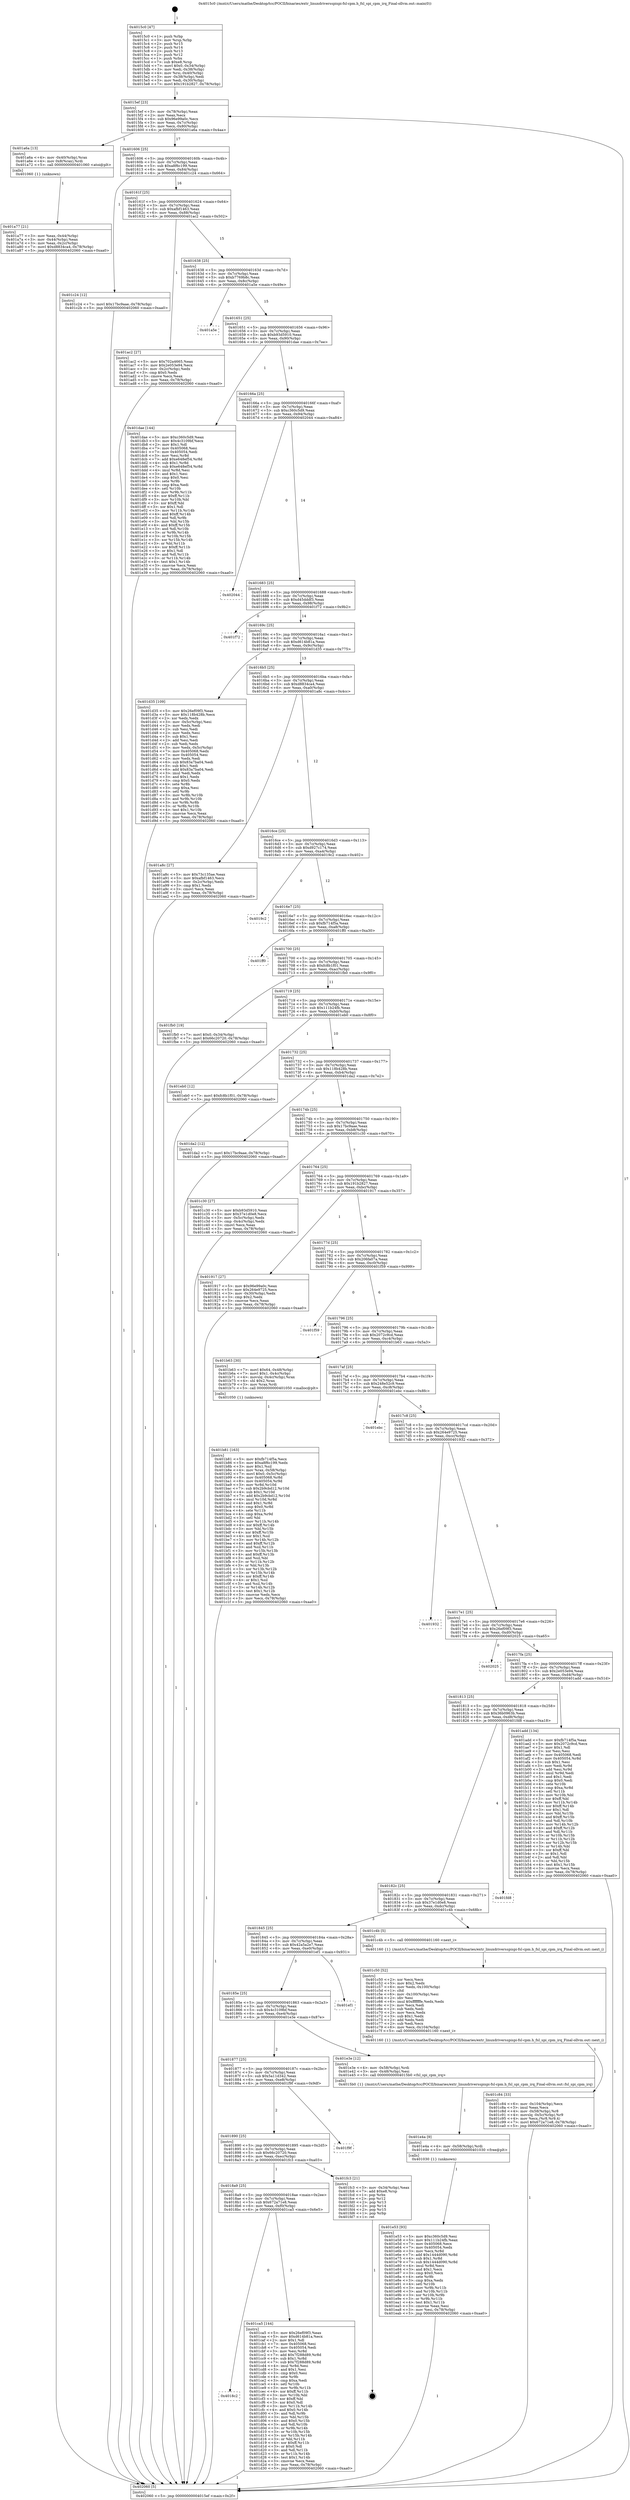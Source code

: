digraph "0x4015c0" {
  label = "0x4015c0 (/mnt/c/Users/mathe/Desktop/tcc/POCII/binaries/extr_linuxdriversspispi-fsl-cpm.h_fsl_spi_cpm_irq_Final-ollvm.out::main(0))"
  labelloc = "t"
  node[shape=record]

  Entry [label="",width=0.3,height=0.3,shape=circle,fillcolor=black,style=filled]
  "0x4015ef" [label="{
     0x4015ef [23]\l
     | [instrs]\l
     &nbsp;&nbsp;0x4015ef \<+3\>: mov -0x78(%rbp),%eax\l
     &nbsp;&nbsp;0x4015f2 \<+2\>: mov %eax,%ecx\l
     &nbsp;&nbsp;0x4015f4 \<+6\>: sub $0x96e99a0c,%ecx\l
     &nbsp;&nbsp;0x4015fa \<+3\>: mov %eax,-0x7c(%rbp)\l
     &nbsp;&nbsp;0x4015fd \<+3\>: mov %ecx,-0x80(%rbp)\l
     &nbsp;&nbsp;0x401600 \<+6\>: je 0000000000401a6a \<main+0x4aa\>\l
  }"]
  "0x401a6a" [label="{
     0x401a6a [13]\l
     | [instrs]\l
     &nbsp;&nbsp;0x401a6a \<+4\>: mov -0x40(%rbp),%rax\l
     &nbsp;&nbsp;0x401a6e \<+4\>: mov 0x8(%rax),%rdi\l
     &nbsp;&nbsp;0x401a72 \<+5\>: call 0000000000401060 \<atoi@plt\>\l
     | [calls]\l
     &nbsp;&nbsp;0x401060 \{1\} (unknown)\l
  }"]
  "0x401606" [label="{
     0x401606 [25]\l
     | [instrs]\l
     &nbsp;&nbsp;0x401606 \<+5\>: jmp 000000000040160b \<main+0x4b\>\l
     &nbsp;&nbsp;0x40160b \<+3\>: mov -0x7c(%rbp),%eax\l
     &nbsp;&nbsp;0x40160e \<+5\>: sub $0xa8f6c199,%eax\l
     &nbsp;&nbsp;0x401613 \<+6\>: mov %eax,-0x84(%rbp)\l
     &nbsp;&nbsp;0x401619 \<+6\>: je 0000000000401c24 \<main+0x664\>\l
  }"]
  Exit [label="",width=0.3,height=0.3,shape=circle,fillcolor=black,style=filled,peripheries=2]
  "0x401c24" [label="{
     0x401c24 [12]\l
     | [instrs]\l
     &nbsp;&nbsp;0x401c24 \<+7\>: movl $0x17bc9aae,-0x78(%rbp)\l
     &nbsp;&nbsp;0x401c2b \<+5\>: jmp 0000000000402060 \<main+0xaa0\>\l
  }"]
  "0x40161f" [label="{
     0x40161f [25]\l
     | [instrs]\l
     &nbsp;&nbsp;0x40161f \<+5\>: jmp 0000000000401624 \<main+0x64\>\l
     &nbsp;&nbsp;0x401624 \<+3\>: mov -0x7c(%rbp),%eax\l
     &nbsp;&nbsp;0x401627 \<+5\>: sub $0xafbf1463,%eax\l
     &nbsp;&nbsp;0x40162c \<+6\>: mov %eax,-0x88(%rbp)\l
     &nbsp;&nbsp;0x401632 \<+6\>: je 0000000000401ac2 \<main+0x502\>\l
  }"]
  "0x401e53" [label="{
     0x401e53 [93]\l
     | [instrs]\l
     &nbsp;&nbsp;0x401e53 \<+5\>: mov $0xc360c5d9,%esi\l
     &nbsp;&nbsp;0x401e58 \<+5\>: mov $0x111b24fb,%eax\l
     &nbsp;&nbsp;0x401e5d \<+7\>: mov 0x405068,%ecx\l
     &nbsp;&nbsp;0x401e64 \<+7\>: mov 0x405054,%edx\l
     &nbsp;&nbsp;0x401e6b \<+3\>: mov %ecx,%r8d\l
     &nbsp;&nbsp;0x401e6e \<+7\>: add $0x1444d090,%r8d\l
     &nbsp;&nbsp;0x401e75 \<+4\>: sub $0x1,%r8d\l
     &nbsp;&nbsp;0x401e79 \<+7\>: sub $0x1444d090,%r8d\l
     &nbsp;&nbsp;0x401e80 \<+4\>: imul %r8d,%ecx\l
     &nbsp;&nbsp;0x401e84 \<+3\>: and $0x1,%ecx\l
     &nbsp;&nbsp;0x401e87 \<+3\>: cmp $0x0,%ecx\l
     &nbsp;&nbsp;0x401e8a \<+4\>: sete %r9b\l
     &nbsp;&nbsp;0x401e8e \<+3\>: cmp $0xa,%edx\l
     &nbsp;&nbsp;0x401e91 \<+4\>: setl %r10b\l
     &nbsp;&nbsp;0x401e95 \<+3\>: mov %r9b,%r11b\l
     &nbsp;&nbsp;0x401e98 \<+3\>: and %r10b,%r11b\l
     &nbsp;&nbsp;0x401e9b \<+3\>: xor %r10b,%r9b\l
     &nbsp;&nbsp;0x401e9e \<+3\>: or %r9b,%r11b\l
     &nbsp;&nbsp;0x401ea1 \<+4\>: test $0x1,%r11b\l
     &nbsp;&nbsp;0x401ea5 \<+3\>: cmovne %eax,%esi\l
     &nbsp;&nbsp;0x401ea8 \<+3\>: mov %esi,-0x78(%rbp)\l
     &nbsp;&nbsp;0x401eab \<+5\>: jmp 0000000000402060 \<main+0xaa0\>\l
  }"]
  "0x401ac2" [label="{
     0x401ac2 [27]\l
     | [instrs]\l
     &nbsp;&nbsp;0x401ac2 \<+5\>: mov $0x702a4665,%eax\l
     &nbsp;&nbsp;0x401ac7 \<+5\>: mov $0x2e053e94,%ecx\l
     &nbsp;&nbsp;0x401acc \<+3\>: mov -0x2c(%rbp),%edx\l
     &nbsp;&nbsp;0x401acf \<+3\>: cmp $0x0,%edx\l
     &nbsp;&nbsp;0x401ad2 \<+3\>: cmove %ecx,%eax\l
     &nbsp;&nbsp;0x401ad5 \<+3\>: mov %eax,-0x78(%rbp)\l
     &nbsp;&nbsp;0x401ad8 \<+5\>: jmp 0000000000402060 \<main+0xaa0\>\l
  }"]
  "0x401638" [label="{
     0x401638 [25]\l
     | [instrs]\l
     &nbsp;&nbsp;0x401638 \<+5\>: jmp 000000000040163d \<main+0x7d\>\l
     &nbsp;&nbsp;0x40163d \<+3\>: mov -0x7c(%rbp),%eax\l
     &nbsp;&nbsp;0x401640 \<+5\>: sub $0xb7769b8c,%eax\l
     &nbsp;&nbsp;0x401645 \<+6\>: mov %eax,-0x8c(%rbp)\l
     &nbsp;&nbsp;0x40164b \<+6\>: je 0000000000401a5e \<main+0x49e\>\l
  }"]
  "0x401e4a" [label="{
     0x401e4a [9]\l
     | [instrs]\l
     &nbsp;&nbsp;0x401e4a \<+4\>: mov -0x58(%rbp),%rdi\l
     &nbsp;&nbsp;0x401e4e \<+5\>: call 0000000000401030 \<free@plt\>\l
     | [calls]\l
     &nbsp;&nbsp;0x401030 \{1\} (unknown)\l
  }"]
  "0x401a5e" [label="{
     0x401a5e\l
  }", style=dashed]
  "0x401651" [label="{
     0x401651 [25]\l
     | [instrs]\l
     &nbsp;&nbsp;0x401651 \<+5\>: jmp 0000000000401656 \<main+0x96\>\l
     &nbsp;&nbsp;0x401656 \<+3\>: mov -0x7c(%rbp),%eax\l
     &nbsp;&nbsp;0x401659 \<+5\>: sub $0xb93d5910,%eax\l
     &nbsp;&nbsp;0x40165e \<+6\>: mov %eax,-0x90(%rbp)\l
     &nbsp;&nbsp;0x401664 \<+6\>: je 0000000000401dae \<main+0x7ee\>\l
  }"]
  "0x4018c2" [label="{
     0x4018c2\l
  }", style=dashed]
  "0x401dae" [label="{
     0x401dae [144]\l
     | [instrs]\l
     &nbsp;&nbsp;0x401dae \<+5\>: mov $0xc360c5d9,%eax\l
     &nbsp;&nbsp;0x401db3 \<+5\>: mov $0x4c3109bf,%ecx\l
     &nbsp;&nbsp;0x401db8 \<+2\>: mov $0x1,%dl\l
     &nbsp;&nbsp;0x401dba \<+7\>: mov 0x405068,%esi\l
     &nbsp;&nbsp;0x401dc1 \<+7\>: mov 0x405054,%edi\l
     &nbsp;&nbsp;0x401dc8 \<+3\>: mov %esi,%r8d\l
     &nbsp;&nbsp;0x401dcb \<+7\>: add $0xe648ef54,%r8d\l
     &nbsp;&nbsp;0x401dd2 \<+4\>: sub $0x1,%r8d\l
     &nbsp;&nbsp;0x401dd6 \<+7\>: sub $0xe648ef54,%r8d\l
     &nbsp;&nbsp;0x401ddd \<+4\>: imul %r8d,%esi\l
     &nbsp;&nbsp;0x401de1 \<+3\>: and $0x1,%esi\l
     &nbsp;&nbsp;0x401de4 \<+3\>: cmp $0x0,%esi\l
     &nbsp;&nbsp;0x401de7 \<+4\>: sete %r9b\l
     &nbsp;&nbsp;0x401deb \<+3\>: cmp $0xa,%edi\l
     &nbsp;&nbsp;0x401dee \<+4\>: setl %r10b\l
     &nbsp;&nbsp;0x401df2 \<+3\>: mov %r9b,%r11b\l
     &nbsp;&nbsp;0x401df5 \<+4\>: xor $0xff,%r11b\l
     &nbsp;&nbsp;0x401df9 \<+3\>: mov %r10b,%bl\l
     &nbsp;&nbsp;0x401dfc \<+3\>: xor $0xff,%bl\l
     &nbsp;&nbsp;0x401dff \<+3\>: xor $0x1,%dl\l
     &nbsp;&nbsp;0x401e02 \<+3\>: mov %r11b,%r14b\l
     &nbsp;&nbsp;0x401e05 \<+4\>: and $0xff,%r14b\l
     &nbsp;&nbsp;0x401e09 \<+3\>: and %dl,%r9b\l
     &nbsp;&nbsp;0x401e0c \<+3\>: mov %bl,%r15b\l
     &nbsp;&nbsp;0x401e0f \<+4\>: and $0xff,%r15b\l
     &nbsp;&nbsp;0x401e13 \<+3\>: and %dl,%r10b\l
     &nbsp;&nbsp;0x401e16 \<+3\>: or %r9b,%r14b\l
     &nbsp;&nbsp;0x401e19 \<+3\>: or %r10b,%r15b\l
     &nbsp;&nbsp;0x401e1c \<+3\>: xor %r15b,%r14b\l
     &nbsp;&nbsp;0x401e1f \<+3\>: or %bl,%r11b\l
     &nbsp;&nbsp;0x401e22 \<+4\>: xor $0xff,%r11b\l
     &nbsp;&nbsp;0x401e26 \<+3\>: or $0x1,%dl\l
     &nbsp;&nbsp;0x401e29 \<+3\>: and %dl,%r11b\l
     &nbsp;&nbsp;0x401e2c \<+3\>: or %r11b,%r14b\l
     &nbsp;&nbsp;0x401e2f \<+4\>: test $0x1,%r14b\l
     &nbsp;&nbsp;0x401e33 \<+3\>: cmovne %ecx,%eax\l
     &nbsp;&nbsp;0x401e36 \<+3\>: mov %eax,-0x78(%rbp)\l
     &nbsp;&nbsp;0x401e39 \<+5\>: jmp 0000000000402060 \<main+0xaa0\>\l
  }"]
  "0x40166a" [label="{
     0x40166a [25]\l
     | [instrs]\l
     &nbsp;&nbsp;0x40166a \<+5\>: jmp 000000000040166f \<main+0xaf\>\l
     &nbsp;&nbsp;0x40166f \<+3\>: mov -0x7c(%rbp),%eax\l
     &nbsp;&nbsp;0x401672 \<+5\>: sub $0xc360c5d9,%eax\l
     &nbsp;&nbsp;0x401677 \<+6\>: mov %eax,-0x94(%rbp)\l
     &nbsp;&nbsp;0x40167d \<+6\>: je 0000000000402044 \<main+0xa84\>\l
  }"]
  "0x401ca5" [label="{
     0x401ca5 [144]\l
     | [instrs]\l
     &nbsp;&nbsp;0x401ca5 \<+5\>: mov $0x26ef09f3,%eax\l
     &nbsp;&nbsp;0x401caa \<+5\>: mov $0xd614b81a,%ecx\l
     &nbsp;&nbsp;0x401caf \<+2\>: mov $0x1,%dl\l
     &nbsp;&nbsp;0x401cb1 \<+7\>: mov 0x405068,%esi\l
     &nbsp;&nbsp;0x401cb8 \<+7\>: mov 0x405054,%edi\l
     &nbsp;&nbsp;0x401cbf \<+3\>: mov %esi,%r8d\l
     &nbsp;&nbsp;0x401cc2 \<+7\>: add $0x7f288d89,%r8d\l
     &nbsp;&nbsp;0x401cc9 \<+4\>: sub $0x1,%r8d\l
     &nbsp;&nbsp;0x401ccd \<+7\>: sub $0x7f288d89,%r8d\l
     &nbsp;&nbsp;0x401cd4 \<+4\>: imul %r8d,%esi\l
     &nbsp;&nbsp;0x401cd8 \<+3\>: and $0x1,%esi\l
     &nbsp;&nbsp;0x401cdb \<+3\>: cmp $0x0,%esi\l
     &nbsp;&nbsp;0x401cde \<+4\>: sete %r9b\l
     &nbsp;&nbsp;0x401ce2 \<+3\>: cmp $0xa,%edi\l
     &nbsp;&nbsp;0x401ce5 \<+4\>: setl %r10b\l
     &nbsp;&nbsp;0x401ce9 \<+3\>: mov %r9b,%r11b\l
     &nbsp;&nbsp;0x401cec \<+4\>: xor $0xff,%r11b\l
     &nbsp;&nbsp;0x401cf0 \<+3\>: mov %r10b,%bl\l
     &nbsp;&nbsp;0x401cf3 \<+3\>: xor $0xff,%bl\l
     &nbsp;&nbsp;0x401cf6 \<+3\>: xor $0x0,%dl\l
     &nbsp;&nbsp;0x401cf9 \<+3\>: mov %r11b,%r14b\l
     &nbsp;&nbsp;0x401cfc \<+4\>: and $0x0,%r14b\l
     &nbsp;&nbsp;0x401d00 \<+3\>: and %dl,%r9b\l
     &nbsp;&nbsp;0x401d03 \<+3\>: mov %bl,%r15b\l
     &nbsp;&nbsp;0x401d06 \<+4\>: and $0x0,%r15b\l
     &nbsp;&nbsp;0x401d0a \<+3\>: and %dl,%r10b\l
     &nbsp;&nbsp;0x401d0d \<+3\>: or %r9b,%r14b\l
     &nbsp;&nbsp;0x401d10 \<+3\>: or %r10b,%r15b\l
     &nbsp;&nbsp;0x401d13 \<+3\>: xor %r15b,%r14b\l
     &nbsp;&nbsp;0x401d16 \<+3\>: or %bl,%r11b\l
     &nbsp;&nbsp;0x401d19 \<+4\>: xor $0xff,%r11b\l
     &nbsp;&nbsp;0x401d1d \<+3\>: or $0x0,%dl\l
     &nbsp;&nbsp;0x401d20 \<+3\>: and %dl,%r11b\l
     &nbsp;&nbsp;0x401d23 \<+3\>: or %r11b,%r14b\l
     &nbsp;&nbsp;0x401d26 \<+4\>: test $0x1,%r14b\l
     &nbsp;&nbsp;0x401d2a \<+3\>: cmovne %ecx,%eax\l
     &nbsp;&nbsp;0x401d2d \<+3\>: mov %eax,-0x78(%rbp)\l
     &nbsp;&nbsp;0x401d30 \<+5\>: jmp 0000000000402060 \<main+0xaa0\>\l
  }"]
  "0x402044" [label="{
     0x402044\l
  }", style=dashed]
  "0x401683" [label="{
     0x401683 [25]\l
     | [instrs]\l
     &nbsp;&nbsp;0x401683 \<+5\>: jmp 0000000000401688 \<main+0xc8\>\l
     &nbsp;&nbsp;0x401688 \<+3\>: mov -0x7c(%rbp),%eax\l
     &nbsp;&nbsp;0x40168b \<+5\>: sub $0xd45dddf3,%eax\l
     &nbsp;&nbsp;0x401690 \<+6\>: mov %eax,-0x98(%rbp)\l
     &nbsp;&nbsp;0x401696 \<+6\>: je 0000000000401f72 \<main+0x9b2\>\l
  }"]
  "0x4018a9" [label="{
     0x4018a9 [25]\l
     | [instrs]\l
     &nbsp;&nbsp;0x4018a9 \<+5\>: jmp 00000000004018ae \<main+0x2ee\>\l
     &nbsp;&nbsp;0x4018ae \<+3\>: mov -0x7c(%rbp),%eax\l
     &nbsp;&nbsp;0x4018b1 \<+5\>: sub $0x672a71e8,%eax\l
     &nbsp;&nbsp;0x4018b6 \<+6\>: mov %eax,-0xf0(%rbp)\l
     &nbsp;&nbsp;0x4018bc \<+6\>: je 0000000000401ca5 \<main+0x6e5\>\l
  }"]
  "0x401f72" [label="{
     0x401f72\l
  }", style=dashed]
  "0x40169c" [label="{
     0x40169c [25]\l
     | [instrs]\l
     &nbsp;&nbsp;0x40169c \<+5\>: jmp 00000000004016a1 \<main+0xe1\>\l
     &nbsp;&nbsp;0x4016a1 \<+3\>: mov -0x7c(%rbp),%eax\l
     &nbsp;&nbsp;0x4016a4 \<+5\>: sub $0xd614b81a,%eax\l
     &nbsp;&nbsp;0x4016a9 \<+6\>: mov %eax,-0x9c(%rbp)\l
     &nbsp;&nbsp;0x4016af \<+6\>: je 0000000000401d35 \<main+0x775\>\l
  }"]
  "0x401fc3" [label="{
     0x401fc3 [21]\l
     | [instrs]\l
     &nbsp;&nbsp;0x401fc3 \<+3\>: mov -0x34(%rbp),%eax\l
     &nbsp;&nbsp;0x401fc6 \<+7\>: add $0xe8,%rsp\l
     &nbsp;&nbsp;0x401fcd \<+1\>: pop %rbx\l
     &nbsp;&nbsp;0x401fce \<+2\>: pop %r12\l
     &nbsp;&nbsp;0x401fd0 \<+2\>: pop %r13\l
     &nbsp;&nbsp;0x401fd2 \<+2\>: pop %r14\l
     &nbsp;&nbsp;0x401fd4 \<+2\>: pop %r15\l
     &nbsp;&nbsp;0x401fd6 \<+1\>: pop %rbp\l
     &nbsp;&nbsp;0x401fd7 \<+1\>: ret\l
  }"]
  "0x401d35" [label="{
     0x401d35 [109]\l
     | [instrs]\l
     &nbsp;&nbsp;0x401d35 \<+5\>: mov $0x26ef09f3,%eax\l
     &nbsp;&nbsp;0x401d3a \<+5\>: mov $0x118b428b,%ecx\l
     &nbsp;&nbsp;0x401d3f \<+2\>: xor %edx,%edx\l
     &nbsp;&nbsp;0x401d41 \<+3\>: mov -0x5c(%rbp),%esi\l
     &nbsp;&nbsp;0x401d44 \<+2\>: mov %edx,%edi\l
     &nbsp;&nbsp;0x401d46 \<+2\>: sub %esi,%edi\l
     &nbsp;&nbsp;0x401d48 \<+2\>: mov %edx,%esi\l
     &nbsp;&nbsp;0x401d4a \<+3\>: sub $0x1,%esi\l
     &nbsp;&nbsp;0x401d4d \<+2\>: add %esi,%edi\l
     &nbsp;&nbsp;0x401d4f \<+2\>: sub %edi,%edx\l
     &nbsp;&nbsp;0x401d51 \<+3\>: mov %edx,-0x5c(%rbp)\l
     &nbsp;&nbsp;0x401d54 \<+7\>: mov 0x405068,%edx\l
     &nbsp;&nbsp;0x401d5b \<+7\>: mov 0x405054,%esi\l
     &nbsp;&nbsp;0x401d62 \<+2\>: mov %edx,%edi\l
     &nbsp;&nbsp;0x401d64 \<+6\>: sub $0x83a7ba04,%edi\l
     &nbsp;&nbsp;0x401d6a \<+3\>: sub $0x1,%edi\l
     &nbsp;&nbsp;0x401d6d \<+6\>: add $0x83a7ba04,%edi\l
     &nbsp;&nbsp;0x401d73 \<+3\>: imul %edi,%edx\l
     &nbsp;&nbsp;0x401d76 \<+3\>: and $0x1,%edx\l
     &nbsp;&nbsp;0x401d79 \<+3\>: cmp $0x0,%edx\l
     &nbsp;&nbsp;0x401d7c \<+4\>: sete %r8b\l
     &nbsp;&nbsp;0x401d80 \<+3\>: cmp $0xa,%esi\l
     &nbsp;&nbsp;0x401d83 \<+4\>: setl %r9b\l
     &nbsp;&nbsp;0x401d87 \<+3\>: mov %r8b,%r10b\l
     &nbsp;&nbsp;0x401d8a \<+3\>: and %r9b,%r10b\l
     &nbsp;&nbsp;0x401d8d \<+3\>: xor %r9b,%r8b\l
     &nbsp;&nbsp;0x401d90 \<+3\>: or %r8b,%r10b\l
     &nbsp;&nbsp;0x401d93 \<+4\>: test $0x1,%r10b\l
     &nbsp;&nbsp;0x401d97 \<+3\>: cmovne %ecx,%eax\l
     &nbsp;&nbsp;0x401d9a \<+3\>: mov %eax,-0x78(%rbp)\l
     &nbsp;&nbsp;0x401d9d \<+5\>: jmp 0000000000402060 \<main+0xaa0\>\l
  }"]
  "0x4016b5" [label="{
     0x4016b5 [25]\l
     | [instrs]\l
     &nbsp;&nbsp;0x4016b5 \<+5\>: jmp 00000000004016ba \<main+0xfa\>\l
     &nbsp;&nbsp;0x4016ba \<+3\>: mov -0x7c(%rbp),%eax\l
     &nbsp;&nbsp;0x4016bd \<+5\>: sub $0xd8834ca4,%eax\l
     &nbsp;&nbsp;0x4016c2 \<+6\>: mov %eax,-0xa0(%rbp)\l
     &nbsp;&nbsp;0x4016c8 \<+6\>: je 0000000000401a8c \<main+0x4cc\>\l
  }"]
  "0x401890" [label="{
     0x401890 [25]\l
     | [instrs]\l
     &nbsp;&nbsp;0x401890 \<+5\>: jmp 0000000000401895 \<main+0x2d5\>\l
     &nbsp;&nbsp;0x401895 \<+3\>: mov -0x7c(%rbp),%eax\l
     &nbsp;&nbsp;0x401898 \<+5\>: sub $0x66c20720,%eax\l
     &nbsp;&nbsp;0x40189d \<+6\>: mov %eax,-0xec(%rbp)\l
     &nbsp;&nbsp;0x4018a3 \<+6\>: je 0000000000401fc3 \<main+0xa03\>\l
  }"]
  "0x401a8c" [label="{
     0x401a8c [27]\l
     | [instrs]\l
     &nbsp;&nbsp;0x401a8c \<+5\>: mov $0x73c135ae,%eax\l
     &nbsp;&nbsp;0x401a91 \<+5\>: mov $0xafbf1463,%ecx\l
     &nbsp;&nbsp;0x401a96 \<+3\>: mov -0x2c(%rbp),%edx\l
     &nbsp;&nbsp;0x401a99 \<+3\>: cmp $0x1,%edx\l
     &nbsp;&nbsp;0x401a9c \<+3\>: cmovl %ecx,%eax\l
     &nbsp;&nbsp;0x401a9f \<+3\>: mov %eax,-0x78(%rbp)\l
     &nbsp;&nbsp;0x401aa2 \<+5\>: jmp 0000000000402060 \<main+0xaa0\>\l
  }"]
  "0x4016ce" [label="{
     0x4016ce [25]\l
     | [instrs]\l
     &nbsp;&nbsp;0x4016ce \<+5\>: jmp 00000000004016d3 \<main+0x113\>\l
     &nbsp;&nbsp;0x4016d3 \<+3\>: mov -0x7c(%rbp),%eax\l
     &nbsp;&nbsp;0x4016d6 \<+5\>: sub $0xd927c174,%eax\l
     &nbsp;&nbsp;0x4016db \<+6\>: mov %eax,-0xa4(%rbp)\l
     &nbsp;&nbsp;0x4016e1 \<+6\>: je 00000000004019c2 \<main+0x402\>\l
  }"]
  "0x401f9f" [label="{
     0x401f9f\l
  }", style=dashed]
  "0x4019c2" [label="{
     0x4019c2\l
  }", style=dashed]
  "0x4016e7" [label="{
     0x4016e7 [25]\l
     | [instrs]\l
     &nbsp;&nbsp;0x4016e7 \<+5\>: jmp 00000000004016ec \<main+0x12c\>\l
     &nbsp;&nbsp;0x4016ec \<+3\>: mov -0x7c(%rbp),%eax\l
     &nbsp;&nbsp;0x4016ef \<+5\>: sub $0xfb714f5a,%eax\l
     &nbsp;&nbsp;0x4016f4 \<+6\>: mov %eax,-0xa8(%rbp)\l
     &nbsp;&nbsp;0x4016fa \<+6\>: je 0000000000401ff0 \<main+0xa30\>\l
  }"]
  "0x401877" [label="{
     0x401877 [25]\l
     | [instrs]\l
     &nbsp;&nbsp;0x401877 \<+5\>: jmp 000000000040187c \<main+0x2bc\>\l
     &nbsp;&nbsp;0x40187c \<+3\>: mov -0x7c(%rbp),%eax\l
     &nbsp;&nbsp;0x40187f \<+5\>: sub $0x5a11d342,%eax\l
     &nbsp;&nbsp;0x401884 \<+6\>: mov %eax,-0xe8(%rbp)\l
     &nbsp;&nbsp;0x40188a \<+6\>: je 0000000000401f9f \<main+0x9df\>\l
  }"]
  "0x401ff0" [label="{
     0x401ff0\l
  }", style=dashed]
  "0x401700" [label="{
     0x401700 [25]\l
     | [instrs]\l
     &nbsp;&nbsp;0x401700 \<+5\>: jmp 0000000000401705 \<main+0x145\>\l
     &nbsp;&nbsp;0x401705 \<+3\>: mov -0x7c(%rbp),%eax\l
     &nbsp;&nbsp;0x401708 \<+5\>: sub $0xfc8b1f01,%eax\l
     &nbsp;&nbsp;0x40170d \<+6\>: mov %eax,-0xac(%rbp)\l
     &nbsp;&nbsp;0x401713 \<+6\>: je 0000000000401fb0 \<main+0x9f0\>\l
  }"]
  "0x401e3e" [label="{
     0x401e3e [12]\l
     | [instrs]\l
     &nbsp;&nbsp;0x401e3e \<+4\>: mov -0x58(%rbp),%rdi\l
     &nbsp;&nbsp;0x401e42 \<+3\>: mov -0x48(%rbp),%esi\l
     &nbsp;&nbsp;0x401e45 \<+5\>: call 00000000004015b0 \<fsl_spi_cpm_irq\>\l
     | [calls]\l
     &nbsp;&nbsp;0x4015b0 \{1\} (/mnt/c/Users/mathe/Desktop/tcc/POCII/binaries/extr_linuxdriversspispi-fsl-cpm.h_fsl_spi_cpm_irq_Final-ollvm.out::fsl_spi_cpm_irq)\l
  }"]
  "0x401fb0" [label="{
     0x401fb0 [19]\l
     | [instrs]\l
     &nbsp;&nbsp;0x401fb0 \<+7\>: movl $0x0,-0x34(%rbp)\l
     &nbsp;&nbsp;0x401fb7 \<+7\>: movl $0x66c20720,-0x78(%rbp)\l
     &nbsp;&nbsp;0x401fbe \<+5\>: jmp 0000000000402060 \<main+0xaa0\>\l
  }"]
  "0x401719" [label="{
     0x401719 [25]\l
     | [instrs]\l
     &nbsp;&nbsp;0x401719 \<+5\>: jmp 000000000040171e \<main+0x15e\>\l
     &nbsp;&nbsp;0x40171e \<+3\>: mov -0x7c(%rbp),%eax\l
     &nbsp;&nbsp;0x401721 \<+5\>: sub $0x111b24fb,%eax\l
     &nbsp;&nbsp;0x401726 \<+6\>: mov %eax,-0xb0(%rbp)\l
     &nbsp;&nbsp;0x40172c \<+6\>: je 0000000000401eb0 \<main+0x8f0\>\l
  }"]
  "0x40185e" [label="{
     0x40185e [25]\l
     | [instrs]\l
     &nbsp;&nbsp;0x40185e \<+5\>: jmp 0000000000401863 \<main+0x2a3\>\l
     &nbsp;&nbsp;0x401863 \<+3\>: mov -0x7c(%rbp),%eax\l
     &nbsp;&nbsp;0x401866 \<+5\>: sub $0x4c3109bf,%eax\l
     &nbsp;&nbsp;0x40186b \<+6\>: mov %eax,-0xe4(%rbp)\l
     &nbsp;&nbsp;0x401871 \<+6\>: je 0000000000401e3e \<main+0x87e\>\l
  }"]
  "0x401eb0" [label="{
     0x401eb0 [12]\l
     | [instrs]\l
     &nbsp;&nbsp;0x401eb0 \<+7\>: movl $0xfc8b1f01,-0x78(%rbp)\l
     &nbsp;&nbsp;0x401eb7 \<+5\>: jmp 0000000000402060 \<main+0xaa0\>\l
  }"]
  "0x401732" [label="{
     0x401732 [25]\l
     | [instrs]\l
     &nbsp;&nbsp;0x401732 \<+5\>: jmp 0000000000401737 \<main+0x177\>\l
     &nbsp;&nbsp;0x401737 \<+3\>: mov -0x7c(%rbp),%eax\l
     &nbsp;&nbsp;0x40173a \<+5\>: sub $0x118b428b,%eax\l
     &nbsp;&nbsp;0x40173f \<+6\>: mov %eax,-0xb4(%rbp)\l
     &nbsp;&nbsp;0x401745 \<+6\>: je 0000000000401da2 \<main+0x7e2\>\l
  }"]
  "0x401ef1" [label="{
     0x401ef1\l
  }", style=dashed]
  "0x401da2" [label="{
     0x401da2 [12]\l
     | [instrs]\l
     &nbsp;&nbsp;0x401da2 \<+7\>: movl $0x17bc9aae,-0x78(%rbp)\l
     &nbsp;&nbsp;0x401da9 \<+5\>: jmp 0000000000402060 \<main+0xaa0\>\l
  }"]
  "0x40174b" [label="{
     0x40174b [25]\l
     | [instrs]\l
     &nbsp;&nbsp;0x40174b \<+5\>: jmp 0000000000401750 \<main+0x190\>\l
     &nbsp;&nbsp;0x401750 \<+3\>: mov -0x7c(%rbp),%eax\l
     &nbsp;&nbsp;0x401753 \<+5\>: sub $0x17bc9aae,%eax\l
     &nbsp;&nbsp;0x401758 \<+6\>: mov %eax,-0xb8(%rbp)\l
     &nbsp;&nbsp;0x40175e \<+6\>: je 0000000000401c30 \<main+0x670\>\l
  }"]
  "0x401c84" [label="{
     0x401c84 [33]\l
     | [instrs]\l
     &nbsp;&nbsp;0x401c84 \<+6\>: mov -0x104(%rbp),%ecx\l
     &nbsp;&nbsp;0x401c8a \<+3\>: imul %eax,%ecx\l
     &nbsp;&nbsp;0x401c8d \<+4\>: mov -0x58(%rbp),%r8\l
     &nbsp;&nbsp;0x401c91 \<+4\>: movslq -0x5c(%rbp),%r9\l
     &nbsp;&nbsp;0x401c95 \<+4\>: mov %ecx,(%r8,%r9,4)\l
     &nbsp;&nbsp;0x401c99 \<+7\>: movl $0x672a71e8,-0x78(%rbp)\l
     &nbsp;&nbsp;0x401ca0 \<+5\>: jmp 0000000000402060 \<main+0xaa0\>\l
  }"]
  "0x401c30" [label="{
     0x401c30 [27]\l
     | [instrs]\l
     &nbsp;&nbsp;0x401c30 \<+5\>: mov $0xb93d5910,%eax\l
     &nbsp;&nbsp;0x401c35 \<+5\>: mov $0x37e1d0e8,%ecx\l
     &nbsp;&nbsp;0x401c3a \<+3\>: mov -0x5c(%rbp),%edx\l
     &nbsp;&nbsp;0x401c3d \<+3\>: cmp -0x4c(%rbp),%edx\l
     &nbsp;&nbsp;0x401c40 \<+3\>: cmovl %ecx,%eax\l
     &nbsp;&nbsp;0x401c43 \<+3\>: mov %eax,-0x78(%rbp)\l
     &nbsp;&nbsp;0x401c46 \<+5\>: jmp 0000000000402060 \<main+0xaa0\>\l
  }"]
  "0x401764" [label="{
     0x401764 [25]\l
     | [instrs]\l
     &nbsp;&nbsp;0x401764 \<+5\>: jmp 0000000000401769 \<main+0x1a9\>\l
     &nbsp;&nbsp;0x401769 \<+3\>: mov -0x7c(%rbp),%eax\l
     &nbsp;&nbsp;0x40176c \<+5\>: sub $0x191b2827,%eax\l
     &nbsp;&nbsp;0x401771 \<+6\>: mov %eax,-0xbc(%rbp)\l
     &nbsp;&nbsp;0x401777 \<+6\>: je 0000000000401917 \<main+0x357\>\l
  }"]
  "0x401c50" [label="{
     0x401c50 [52]\l
     | [instrs]\l
     &nbsp;&nbsp;0x401c50 \<+2\>: xor %ecx,%ecx\l
     &nbsp;&nbsp;0x401c52 \<+5\>: mov $0x2,%edx\l
     &nbsp;&nbsp;0x401c57 \<+6\>: mov %edx,-0x100(%rbp)\l
     &nbsp;&nbsp;0x401c5d \<+1\>: cltd\l
     &nbsp;&nbsp;0x401c5e \<+6\>: mov -0x100(%rbp),%esi\l
     &nbsp;&nbsp;0x401c64 \<+2\>: idiv %esi\l
     &nbsp;&nbsp;0x401c66 \<+6\>: imul $0xfffffffe,%edx,%edx\l
     &nbsp;&nbsp;0x401c6c \<+2\>: mov %ecx,%edi\l
     &nbsp;&nbsp;0x401c6e \<+2\>: sub %edx,%edi\l
     &nbsp;&nbsp;0x401c70 \<+2\>: mov %ecx,%edx\l
     &nbsp;&nbsp;0x401c72 \<+3\>: sub $0x1,%edx\l
     &nbsp;&nbsp;0x401c75 \<+2\>: add %edx,%edi\l
     &nbsp;&nbsp;0x401c77 \<+2\>: sub %edi,%ecx\l
     &nbsp;&nbsp;0x401c79 \<+6\>: mov %ecx,-0x104(%rbp)\l
     &nbsp;&nbsp;0x401c7f \<+5\>: call 0000000000401160 \<next_i\>\l
     | [calls]\l
     &nbsp;&nbsp;0x401160 \{1\} (/mnt/c/Users/mathe/Desktop/tcc/POCII/binaries/extr_linuxdriversspispi-fsl-cpm.h_fsl_spi_cpm_irq_Final-ollvm.out::next_i)\l
  }"]
  "0x401917" [label="{
     0x401917 [27]\l
     | [instrs]\l
     &nbsp;&nbsp;0x401917 \<+5\>: mov $0x96e99a0c,%eax\l
     &nbsp;&nbsp;0x40191c \<+5\>: mov $0x264e9725,%ecx\l
     &nbsp;&nbsp;0x401921 \<+3\>: mov -0x30(%rbp),%edx\l
     &nbsp;&nbsp;0x401924 \<+3\>: cmp $0x2,%edx\l
     &nbsp;&nbsp;0x401927 \<+3\>: cmovne %ecx,%eax\l
     &nbsp;&nbsp;0x40192a \<+3\>: mov %eax,-0x78(%rbp)\l
     &nbsp;&nbsp;0x40192d \<+5\>: jmp 0000000000402060 \<main+0xaa0\>\l
  }"]
  "0x40177d" [label="{
     0x40177d [25]\l
     | [instrs]\l
     &nbsp;&nbsp;0x40177d \<+5\>: jmp 0000000000401782 \<main+0x1c2\>\l
     &nbsp;&nbsp;0x401782 \<+3\>: mov -0x7c(%rbp),%eax\l
     &nbsp;&nbsp;0x401785 \<+5\>: sub $0x206fa07a,%eax\l
     &nbsp;&nbsp;0x40178a \<+6\>: mov %eax,-0xc0(%rbp)\l
     &nbsp;&nbsp;0x401790 \<+6\>: je 0000000000401f59 \<main+0x999\>\l
  }"]
  "0x402060" [label="{
     0x402060 [5]\l
     | [instrs]\l
     &nbsp;&nbsp;0x402060 \<+5\>: jmp 00000000004015ef \<main+0x2f\>\l
  }"]
  "0x4015c0" [label="{
     0x4015c0 [47]\l
     | [instrs]\l
     &nbsp;&nbsp;0x4015c0 \<+1\>: push %rbp\l
     &nbsp;&nbsp;0x4015c1 \<+3\>: mov %rsp,%rbp\l
     &nbsp;&nbsp;0x4015c4 \<+2\>: push %r15\l
     &nbsp;&nbsp;0x4015c6 \<+2\>: push %r14\l
     &nbsp;&nbsp;0x4015c8 \<+2\>: push %r13\l
     &nbsp;&nbsp;0x4015ca \<+2\>: push %r12\l
     &nbsp;&nbsp;0x4015cc \<+1\>: push %rbx\l
     &nbsp;&nbsp;0x4015cd \<+7\>: sub $0xe8,%rsp\l
     &nbsp;&nbsp;0x4015d4 \<+7\>: movl $0x0,-0x34(%rbp)\l
     &nbsp;&nbsp;0x4015db \<+3\>: mov %edi,-0x38(%rbp)\l
     &nbsp;&nbsp;0x4015de \<+4\>: mov %rsi,-0x40(%rbp)\l
     &nbsp;&nbsp;0x4015e2 \<+3\>: mov -0x38(%rbp),%edi\l
     &nbsp;&nbsp;0x4015e5 \<+3\>: mov %edi,-0x30(%rbp)\l
     &nbsp;&nbsp;0x4015e8 \<+7\>: movl $0x191b2827,-0x78(%rbp)\l
  }"]
  "0x401a77" [label="{
     0x401a77 [21]\l
     | [instrs]\l
     &nbsp;&nbsp;0x401a77 \<+3\>: mov %eax,-0x44(%rbp)\l
     &nbsp;&nbsp;0x401a7a \<+3\>: mov -0x44(%rbp),%eax\l
     &nbsp;&nbsp;0x401a7d \<+3\>: mov %eax,-0x2c(%rbp)\l
     &nbsp;&nbsp;0x401a80 \<+7\>: movl $0xd8834ca4,-0x78(%rbp)\l
     &nbsp;&nbsp;0x401a87 \<+5\>: jmp 0000000000402060 \<main+0xaa0\>\l
  }"]
  "0x401845" [label="{
     0x401845 [25]\l
     | [instrs]\l
     &nbsp;&nbsp;0x401845 \<+5\>: jmp 000000000040184a \<main+0x28a\>\l
     &nbsp;&nbsp;0x40184a \<+3\>: mov -0x7c(%rbp),%eax\l
     &nbsp;&nbsp;0x40184d \<+5\>: sub $0x42a5a2e7,%eax\l
     &nbsp;&nbsp;0x401852 \<+6\>: mov %eax,-0xe0(%rbp)\l
     &nbsp;&nbsp;0x401858 \<+6\>: je 0000000000401ef1 \<main+0x931\>\l
  }"]
  "0x401f59" [label="{
     0x401f59\l
  }", style=dashed]
  "0x401796" [label="{
     0x401796 [25]\l
     | [instrs]\l
     &nbsp;&nbsp;0x401796 \<+5\>: jmp 000000000040179b \<main+0x1db\>\l
     &nbsp;&nbsp;0x40179b \<+3\>: mov -0x7c(%rbp),%eax\l
     &nbsp;&nbsp;0x40179e \<+5\>: sub $0x2072c9cd,%eax\l
     &nbsp;&nbsp;0x4017a3 \<+6\>: mov %eax,-0xc4(%rbp)\l
     &nbsp;&nbsp;0x4017a9 \<+6\>: je 0000000000401b63 \<main+0x5a3\>\l
  }"]
  "0x401c4b" [label="{
     0x401c4b [5]\l
     | [instrs]\l
     &nbsp;&nbsp;0x401c4b \<+5\>: call 0000000000401160 \<next_i\>\l
     | [calls]\l
     &nbsp;&nbsp;0x401160 \{1\} (/mnt/c/Users/mathe/Desktop/tcc/POCII/binaries/extr_linuxdriversspispi-fsl-cpm.h_fsl_spi_cpm_irq_Final-ollvm.out::next_i)\l
  }"]
  "0x401b63" [label="{
     0x401b63 [30]\l
     | [instrs]\l
     &nbsp;&nbsp;0x401b63 \<+7\>: movl $0x64,-0x48(%rbp)\l
     &nbsp;&nbsp;0x401b6a \<+7\>: movl $0x1,-0x4c(%rbp)\l
     &nbsp;&nbsp;0x401b71 \<+4\>: movslq -0x4c(%rbp),%rax\l
     &nbsp;&nbsp;0x401b75 \<+4\>: shl $0x2,%rax\l
     &nbsp;&nbsp;0x401b79 \<+3\>: mov %rax,%rdi\l
     &nbsp;&nbsp;0x401b7c \<+5\>: call 0000000000401050 \<malloc@plt\>\l
     | [calls]\l
     &nbsp;&nbsp;0x401050 \{1\} (unknown)\l
  }"]
  "0x4017af" [label="{
     0x4017af [25]\l
     | [instrs]\l
     &nbsp;&nbsp;0x4017af \<+5\>: jmp 00000000004017b4 \<main+0x1f4\>\l
     &nbsp;&nbsp;0x4017b4 \<+3\>: mov -0x7c(%rbp),%eax\l
     &nbsp;&nbsp;0x4017b7 \<+5\>: sub $0x248e52c9,%eax\l
     &nbsp;&nbsp;0x4017bc \<+6\>: mov %eax,-0xc8(%rbp)\l
     &nbsp;&nbsp;0x4017c2 \<+6\>: je 0000000000401ebc \<main+0x8fc\>\l
  }"]
  "0x40182c" [label="{
     0x40182c [25]\l
     | [instrs]\l
     &nbsp;&nbsp;0x40182c \<+5\>: jmp 0000000000401831 \<main+0x271\>\l
     &nbsp;&nbsp;0x401831 \<+3\>: mov -0x7c(%rbp),%eax\l
     &nbsp;&nbsp;0x401834 \<+5\>: sub $0x37e1d0e8,%eax\l
     &nbsp;&nbsp;0x401839 \<+6\>: mov %eax,-0xdc(%rbp)\l
     &nbsp;&nbsp;0x40183f \<+6\>: je 0000000000401c4b \<main+0x68b\>\l
  }"]
  "0x401ebc" [label="{
     0x401ebc\l
  }", style=dashed]
  "0x4017c8" [label="{
     0x4017c8 [25]\l
     | [instrs]\l
     &nbsp;&nbsp;0x4017c8 \<+5\>: jmp 00000000004017cd \<main+0x20d\>\l
     &nbsp;&nbsp;0x4017cd \<+3\>: mov -0x7c(%rbp),%eax\l
     &nbsp;&nbsp;0x4017d0 \<+5\>: sub $0x264e9725,%eax\l
     &nbsp;&nbsp;0x4017d5 \<+6\>: mov %eax,-0xcc(%rbp)\l
     &nbsp;&nbsp;0x4017db \<+6\>: je 0000000000401932 \<main+0x372\>\l
  }"]
  "0x401fd8" [label="{
     0x401fd8\l
  }", style=dashed]
  "0x401932" [label="{
     0x401932\l
  }", style=dashed]
  "0x4017e1" [label="{
     0x4017e1 [25]\l
     | [instrs]\l
     &nbsp;&nbsp;0x4017e1 \<+5\>: jmp 00000000004017e6 \<main+0x226\>\l
     &nbsp;&nbsp;0x4017e6 \<+3\>: mov -0x7c(%rbp),%eax\l
     &nbsp;&nbsp;0x4017e9 \<+5\>: sub $0x26ef09f3,%eax\l
     &nbsp;&nbsp;0x4017ee \<+6\>: mov %eax,-0xd0(%rbp)\l
     &nbsp;&nbsp;0x4017f4 \<+6\>: je 0000000000402025 \<main+0xa65\>\l
  }"]
  "0x401b81" [label="{
     0x401b81 [163]\l
     | [instrs]\l
     &nbsp;&nbsp;0x401b81 \<+5\>: mov $0xfb714f5a,%ecx\l
     &nbsp;&nbsp;0x401b86 \<+5\>: mov $0xa8f6c199,%edx\l
     &nbsp;&nbsp;0x401b8b \<+3\>: mov $0x1,%sil\l
     &nbsp;&nbsp;0x401b8e \<+4\>: mov %rax,-0x58(%rbp)\l
     &nbsp;&nbsp;0x401b92 \<+7\>: movl $0x0,-0x5c(%rbp)\l
     &nbsp;&nbsp;0x401b99 \<+8\>: mov 0x405068,%r8d\l
     &nbsp;&nbsp;0x401ba1 \<+8\>: mov 0x405054,%r9d\l
     &nbsp;&nbsp;0x401ba9 \<+3\>: mov %r8d,%r10d\l
     &nbsp;&nbsp;0x401bac \<+7\>: sub $0x2b9cbd12,%r10d\l
     &nbsp;&nbsp;0x401bb3 \<+4\>: sub $0x1,%r10d\l
     &nbsp;&nbsp;0x401bb7 \<+7\>: add $0x2b9cbd12,%r10d\l
     &nbsp;&nbsp;0x401bbe \<+4\>: imul %r10d,%r8d\l
     &nbsp;&nbsp;0x401bc2 \<+4\>: and $0x1,%r8d\l
     &nbsp;&nbsp;0x401bc6 \<+4\>: cmp $0x0,%r8d\l
     &nbsp;&nbsp;0x401bca \<+4\>: sete %r11b\l
     &nbsp;&nbsp;0x401bce \<+4\>: cmp $0xa,%r9d\l
     &nbsp;&nbsp;0x401bd2 \<+3\>: setl %bl\l
     &nbsp;&nbsp;0x401bd5 \<+3\>: mov %r11b,%r14b\l
     &nbsp;&nbsp;0x401bd8 \<+4\>: xor $0xff,%r14b\l
     &nbsp;&nbsp;0x401bdc \<+3\>: mov %bl,%r15b\l
     &nbsp;&nbsp;0x401bdf \<+4\>: xor $0xff,%r15b\l
     &nbsp;&nbsp;0x401be3 \<+4\>: xor $0x1,%sil\l
     &nbsp;&nbsp;0x401be7 \<+3\>: mov %r14b,%r12b\l
     &nbsp;&nbsp;0x401bea \<+4\>: and $0xff,%r12b\l
     &nbsp;&nbsp;0x401bee \<+3\>: and %sil,%r11b\l
     &nbsp;&nbsp;0x401bf1 \<+3\>: mov %r15b,%r13b\l
     &nbsp;&nbsp;0x401bf4 \<+4\>: and $0xff,%r13b\l
     &nbsp;&nbsp;0x401bf8 \<+3\>: and %sil,%bl\l
     &nbsp;&nbsp;0x401bfb \<+3\>: or %r11b,%r12b\l
     &nbsp;&nbsp;0x401bfe \<+3\>: or %bl,%r13b\l
     &nbsp;&nbsp;0x401c01 \<+3\>: xor %r13b,%r12b\l
     &nbsp;&nbsp;0x401c04 \<+3\>: or %r15b,%r14b\l
     &nbsp;&nbsp;0x401c07 \<+4\>: xor $0xff,%r14b\l
     &nbsp;&nbsp;0x401c0b \<+4\>: or $0x1,%sil\l
     &nbsp;&nbsp;0x401c0f \<+3\>: and %sil,%r14b\l
     &nbsp;&nbsp;0x401c12 \<+3\>: or %r14b,%r12b\l
     &nbsp;&nbsp;0x401c15 \<+4\>: test $0x1,%r12b\l
     &nbsp;&nbsp;0x401c19 \<+3\>: cmovne %edx,%ecx\l
     &nbsp;&nbsp;0x401c1c \<+3\>: mov %ecx,-0x78(%rbp)\l
     &nbsp;&nbsp;0x401c1f \<+5\>: jmp 0000000000402060 \<main+0xaa0\>\l
  }"]
  "0x402025" [label="{
     0x402025\l
  }", style=dashed]
  "0x4017fa" [label="{
     0x4017fa [25]\l
     | [instrs]\l
     &nbsp;&nbsp;0x4017fa \<+5\>: jmp 00000000004017ff \<main+0x23f\>\l
     &nbsp;&nbsp;0x4017ff \<+3\>: mov -0x7c(%rbp),%eax\l
     &nbsp;&nbsp;0x401802 \<+5\>: sub $0x2e053e94,%eax\l
     &nbsp;&nbsp;0x401807 \<+6\>: mov %eax,-0xd4(%rbp)\l
     &nbsp;&nbsp;0x40180d \<+6\>: je 0000000000401add \<main+0x51d\>\l
  }"]
  "0x401813" [label="{
     0x401813 [25]\l
     | [instrs]\l
     &nbsp;&nbsp;0x401813 \<+5\>: jmp 0000000000401818 \<main+0x258\>\l
     &nbsp;&nbsp;0x401818 \<+3\>: mov -0x7c(%rbp),%eax\l
     &nbsp;&nbsp;0x40181b \<+5\>: sub $0x36b0963b,%eax\l
     &nbsp;&nbsp;0x401820 \<+6\>: mov %eax,-0xd8(%rbp)\l
     &nbsp;&nbsp;0x401826 \<+6\>: je 0000000000401fd8 \<main+0xa18\>\l
  }"]
  "0x401add" [label="{
     0x401add [134]\l
     | [instrs]\l
     &nbsp;&nbsp;0x401add \<+5\>: mov $0xfb714f5a,%eax\l
     &nbsp;&nbsp;0x401ae2 \<+5\>: mov $0x2072c9cd,%ecx\l
     &nbsp;&nbsp;0x401ae7 \<+2\>: mov $0x1,%dl\l
     &nbsp;&nbsp;0x401ae9 \<+2\>: xor %esi,%esi\l
     &nbsp;&nbsp;0x401aeb \<+7\>: mov 0x405068,%edi\l
     &nbsp;&nbsp;0x401af2 \<+8\>: mov 0x405054,%r8d\l
     &nbsp;&nbsp;0x401afa \<+3\>: sub $0x1,%esi\l
     &nbsp;&nbsp;0x401afd \<+3\>: mov %edi,%r9d\l
     &nbsp;&nbsp;0x401b00 \<+3\>: add %esi,%r9d\l
     &nbsp;&nbsp;0x401b03 \<+4\>: imul %r9d,%edi\l
     &nbsp;&nbsp;0x401b07 \<+3\>: and $0x1,%edi\l
     &nbsp;&nbsp;0x401b0a \<+3\>: cmp $0x0,%edi\l
     &nbsp;&nbsp;0x401b0d \<+4\>: sete %r10b\l
     &nbsp;&nbsp;0x401b11 \<+4\>: cmp $0xa,%r8d\l
     &nbsp;&nbsp;0x401b15 \<+4\>: setl %r11b\l
     &nbsp;&nbsp;0x401b19 \<+3\>: mov %r10b,%bl\l
     &nbsp;&nbsp;0x401b1c \<+3\>: xor $0xff,%bl\l
     &nbsp;&nbsp;0x401b1f \<+3\>: mov %r11b,%r14b\l
     &nbsp;&nbsp;0x401b22 \<+4\>: xor $0xff,%r14b\l
     &nbsp;&nbsp;0x401b26 \<+3\>: xor $0x1,%dl\l
     &nbsp;&nbsp;0x401b29 \<+3\>: mov %bl,%r15b\l
     &nbsp;&nbsp;0x401b2c \<+4\>: and $0xff,%r15b\l
     &nbsp;&nbsp;0x401b30 \<+3\>: and %dl,%r10b\l
     &nbsp;&nbsp;0x401b33 \<+3\>: mov %r14b,%r12b\l
     &nbsp;&nbsp;0x401b36 \<+4\>: and $0xff,%r12b\l
     &nbsp;&nbsp;0x401b3a \<+3\>: and %dl,%r11b\l
     &nbsp;&nbsp;0x401b3d \<+3\>: or %r10b,%r15b\l
     &nbsp;&nbsp;0x401b40 \<+3\>: or %r11b,%r12b\l
     &nbsp;&nbsp;0x401b43 \<+3\>: xor %r12b,%r15b\l
     &nbsp;&nbsp;0x401b46 \<+3\>: or %r14b,%bl\l
     &nbsp;&nbsp;0x401b49 \<+3\>: xor $0xff,%bl\l
     &nbsp;&nbsp;0x401b4c \<+3\>: or $0x1,%dl\l
     &nbsp;&nbsp;0x401b4f \<+2\>: and %dl,%bl\l
     &nbsp;&nbsp;0x401b51 \<+3\>: or %bl,%r15b\l
     &nbsp;&nbsp;0x401b54 \<+4\>: test $0x1,%r15b\l
     &nbsp;&nbsp;0x401b58 \<+3\>: cmovne %ecx,%eax\l
     &nbsp;&nbsp;0x401b5b \<+3\>: mov %eax,-0x78(%rbp)\l
     &nbsp;&nbsp;0x401b5e \<+5\>: jmp 0000000000402060 \<main+0xaa0\>\l
  }"]
  Entry -> "0x4015c0" [label=" 1"]
  "0x4015ef" -> "0x401a6a" [label=" 1"]
  "0x4015ef" -> "0x401606" [label=" 17"]
  "0x401fc3" -> Exit [label=" 1"]
  "0x401606" -> "0x401c24" [label=" 1"]
  "0x401606" -> "0x40161f" [label=" 16"]
  "0x401fb0" -> "0x402060" [label=" 1"]
  "0x40161f" -> "0x401ac2" [label=" 1"]
  "0x40161f" -> "0x401638" [label=" 15"]
  "0x401eb0" -> "0x402060" [label=" 1"]
  "0x401638" -> "0x401a5e" [label=" 0"]
  "0x401638" -> "0x401651" [label=" 15"]
  "0x401e53" -> "0x402060" [label=" 1"]
  "0x401651" -> "0x401dae" [label=" 1"]
  "0x401651" -> "0x40166a" [label=" 14"]
  "0x401e4a" -> "0x401e53" [label=" 1"]
  "0x40166a" -> "0x402044" [label=" 0"]
  "0x40166a" -> "0x401683" [label=" 14"]
  "0x401e3e" -> "0x401e4a" [label=" 1"]
  "0x401683" -> "0x401f72" [label=" 0"]
  "0x401683" -> "0x40169c" [label=" 14"]
  "0x401da2" -> "0x402060" [label=" 1"]
  "0x40169c" -> "0x401d35" [label=" 1"]
  "0x40169c" -> "0x4016b5" [label=" 13"]
  "0x401d35" -> "0x402060" [label=" 1"]
  "0x4016b5" -> "0x401a8c" [label=" 1"]
  "0x4016b5" -> "0x4016ce" [label=" 12"]
  "0x4018a9" -> "0x4018c2" [label=" 0"]
  "0x4016ce" -> "0x4019c2" [label=" 0"]
  "0x4016ce" -> "0x4016e7" [label=" 12"]
  "0x4018a9" -> "0x401ca5" [label=" 1"]
  "0x4016e7" -> "0x401ff0" [label=" 0"]
  "0x4016e7" -> "0x401700" [label=" 12"]
  "0x401890" -> "0x4018a9" [label=" 1"]
  "0x401700" -> "0x401fb0" [label=" 1"]
  "0x401700" -> "0x401719" [label=" 11"]
  "0x401890" -> "0x401fc3" [label=" 1"]
  "0x401719" -> "0x401eb0" [label=" 1"]
  "0x401719" -> "0x401732" [label=" 10"]
  "0x401877" -> "0x401890" [label=" 2"]
  "0x401732" -> "0x401da2" [label=" 1"]
  "0x401732" -> "0x40174b" [label=" 9"]
  "0x401877" -> "0x401f9f" [label=" 0"]
  "0x40174b" -> "0x401c30" [label=" 2"]
  "0x40174b" -> "0x401764" [label=" 7"]
  "0x40185e" -> "0x401877" [label=" 2"]
  "0x401764" -> "0x401917" [label=" 1"]
  "0x401764" -> "0x40177d" [label=" 6"]
  "0x401917" -> "0x402060" [label=" 1"]
  "0x4015c0" -> "0x4015ef" [label=" 1"]
  "0x402060" -> "0x4015ef" [label=" 17"]
  "0x401a6a" -> "0x401a77" [label=" 1"]
  "0x401a77" -> "0x402060" [label=" 1"]
  "0x401a8c" -> "0x402060" [label=" 1"]
  "0x401ac2" -> "0x402060" [label=" 1"]
  "0x40185e" -> "0x401e3e" [label=" 1"]
  "0x40177d" -> "0x401f59" [label=" 0"]
  "0x40177d" -> "0x401796" [label=" 6"]
  "0x401ca5" -> "0x402060" [label=" 1"]
  "0x401796" -> "0x401b63" [label=" 1"]
  "0x401796" -> "0x4017af" [label=" 5"]
  "0x401845" -> "0x40185e" [label=" 3"]
  "0x4017af" -> "0x401ebc" [label=" 0"]
  "0x4017af" -> "0x4017c8" [label=" 5"]
  "0x401dae" -> "0x402060" [label=" 1"]
  "0x4017c8" -> "0x401932" [label=" 0"]
  "0x4017c8" -> "0x4017e1" [label=" 5"]
  "0x401c84" -> "0x402060" [label=" 1"]
  "0x4017e1" -> "0x402025" [label=" 0"]
  "0x4017e1" -> "0x4017fa" [label=" 5"]
  "0x401c4b" -> "0x401c50" [label=" 1"]
  "0x4017fa" -> "0x401add" [label=" 1"]
  "0x4017fa" -> "0x401813" [label=" 4"]
  "0x401add" -> "0x402060" [label=" 1"]
  "0x401b63" -> "0x401b81" [label=" 1"]
  "0x401b81" -> "0x402060" [label=" 1"]
  "0x401c24" -> "0x402060" [label=" 1"]
  "0x401c30" -> "0x402060" [label=" 2"]
  "0x401c50" -> "0x401c84" [label=" 1"]
  "0x401813" -> "0x401fd8" [label=" 0"]
  "0x401813" -> "0x40182c" [label=" 4"]
  "0x401845" -> "0x401ef1" [label=" 0"]
  "0x40182c" -> "0x401c4b" [label=" 1"]
  "0x40182c" -> "0x401845" [label=" 3"]
}
